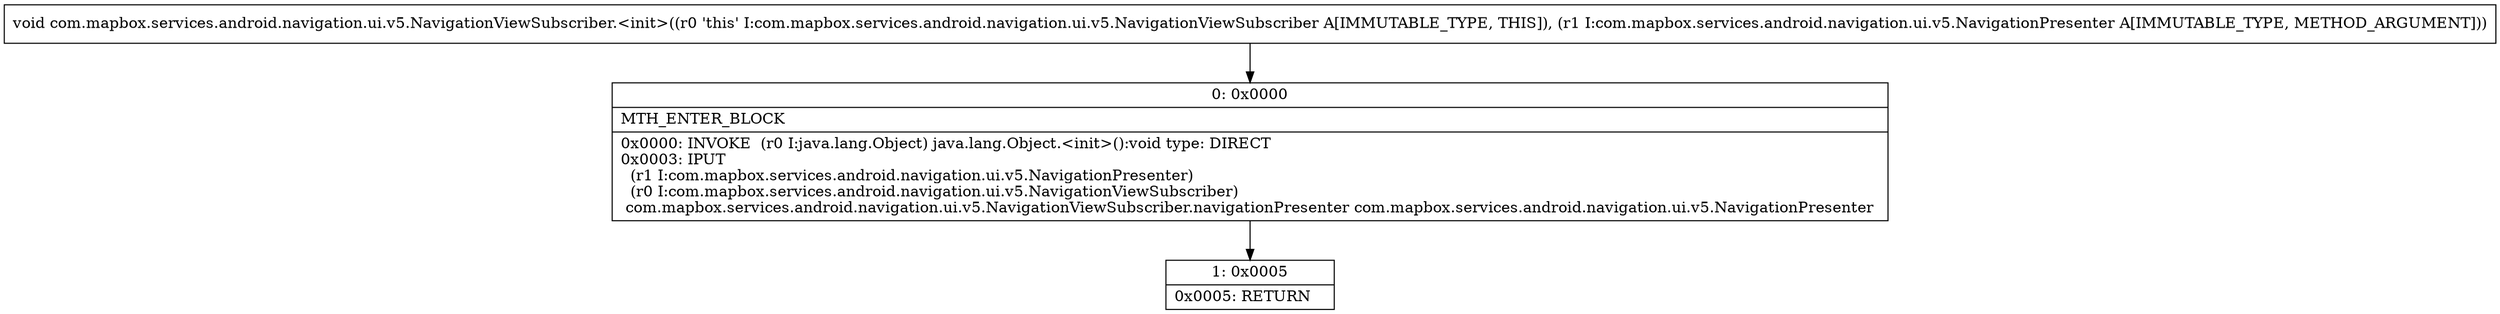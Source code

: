 digraph "CFG forcom.mapbox.services.android.navigation.ui.v5.NavigationViewSubscriber.\<init\>(Lcom\/mapbox\/services\/android\/navigation\/ui\/v5\/NavigationPresenter;)V" {
Node_0 [shape=record,label="{0\:\ 0x0000|MTH_ENTER_BLOCK\l|0x0000: INVOKE  (r0 I:java.lang.Object) java.lang.Object.\<init\>():void type: DIRECT \l0x0003: IPUT  \l  (r1 I:com.mapbox.services.android.navigation.ui.v5.NavigationPresenter)\l  (r0 I:com.mapbox.services.android.navigation.ui.v5.NavigationViewSubscriber)\l com.mapbox.services.android.navigation.ui.v5.NavigationViewSubscriber.navigationPresenter com.mapbox.services.android.navigation.ui.v5.NavigationPresenter \l}"];
Node_1 [shape=record,label="{1\:\ 0x0005|0x0005: RETURN   \l}"];
MethodNode[shape=record,label="{void com.mapbox.services.android.navigation.ui.v5.NavigationViewSubscriber.\<init\>((r0 'this' I:com.mapbox.services.android.navigation.ui.v5.NavigationViewSubscriber A[IMMUTABLE_TYPE, THIS]), (r1 I:com.mapbox.services.android.navigation.ui.v5.NavigationPresenter A[IMMUTABLE_TYPE, METHOD_ARGUMENT])) }"];
MethodNode -> Node_0;
Node_0 -> Node_1;
}

